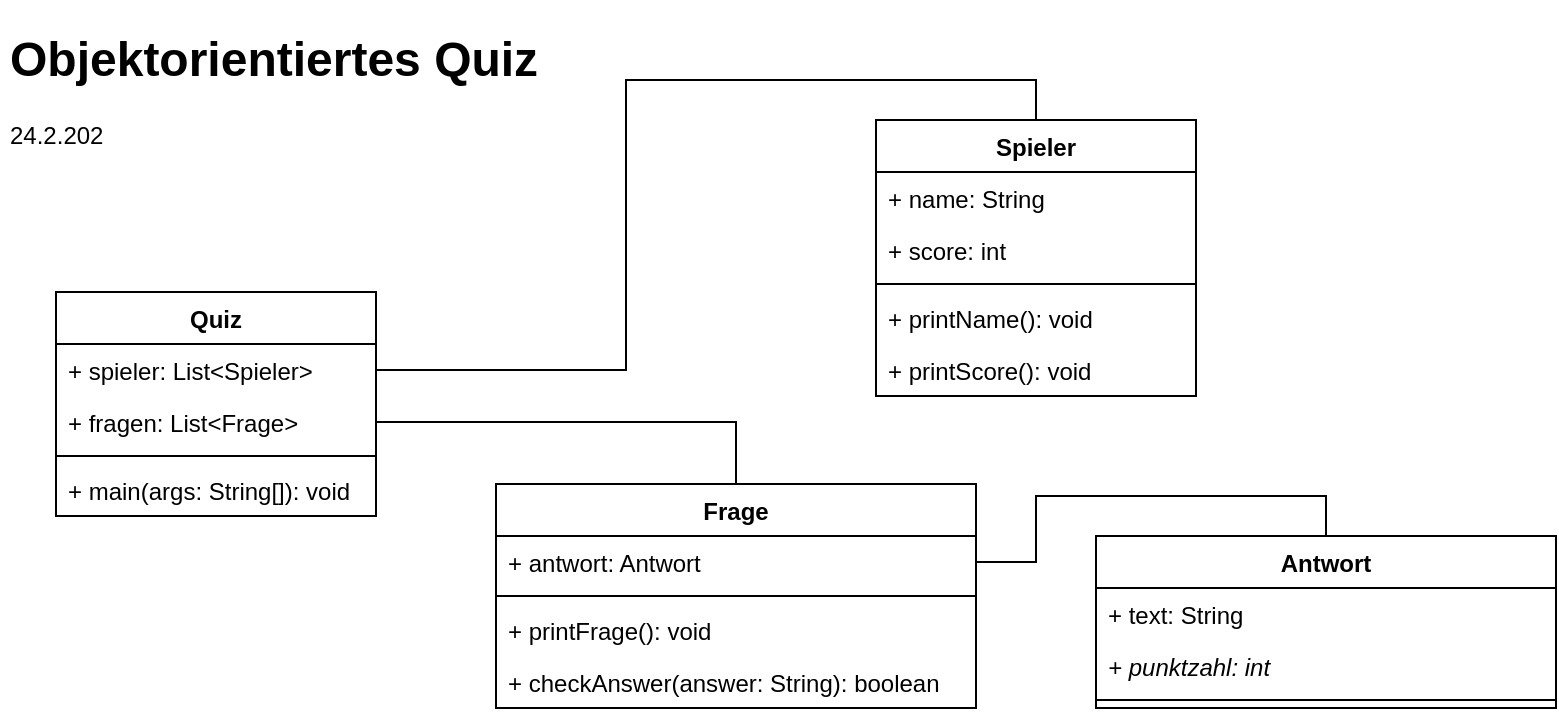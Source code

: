 <mxfile version="16.6.3" type="device"><diagram id="qDU_F9-p16hfuE4ONPc7" name="Page-1"><mxGraphModel dx="1292" dy="723" grid="1" gridSize="10" guides="1" tooltips="1" connect="1" arrows="1" fold="1" page="1" pageScale="1" pageWidth="827" pageHeight="1169" math="0" shadow="0"><root><mxCell id="0"/><mxCell id="1" parent="0"/><mxCell id="feisqE8JsXf1S-52FIBi-10" value="Spieler" style="swimlane;fontStyle=1;align=center;verticalAlign=top;childLayout=stackLayout;horizontal=1;startSize=26;horizontalStack=0;resizeParent=1;resizeParentMax=0;resizeLast=0;collapsible=1;marginBottom=0;" vertex="1" parent="1"><mxGeometry x="448" y="70" width="160" height="138" as="geometry"/></mxCell><mxCell id="feisqE8JsXf1S-52FIBi-11" value="+ name: String" style="text;strokeColor=none;fillColor=none;align=left;verticalAlign=top;spacingLeft=4;spacingRight=4;overflow=hidden;rotatable=0;points=[[0,0.5],[1,0.5]];portConstraint=eastwest;" vertex="1" parent="feisqE8JsXf1S-52FIBi-10"><mxGeometry y="26" width="160" height="26" as="geometry"/></mxCell><mxCell id="feisqE8JsXf1S-52FIBi-18" value="+ score: int" style="text;strokeColor=none;fillColor=none;align=left;verticalAlign=top;spacingLeft=4;spacingRight=4;overflow=hidden;rotatable=0;points=[[0,0.5],[1,0.5]];portConstraint=eastwest;" vertex="1" parent="feisqE8JsXf1S-52FIBi-10"><mxGeometry y="52" width="160" height="26" as="geometry"/></mxCell><mxCell id="feisqE8JsXf1S-52FIBi-12" value="" style="line;strokeWidth=1;fillColor=none;align=left;verticalAlign=middle;spacingTop=-1;spacingLeft=3;spacingRight=3;rotatable=0;labelPosition=right;points=[];portConstraint=eastwest;" vertex="1" parent="feisqE8JsXf1S-52FIBi-10"><mxGeometry y="78" width="160" height="8" as="geometry"/></mxCell><mxCell id="feisqE8JsXf1S-52FIBi-36" value="+ printName(): void" style="text;strokeColor=none;fillColor=none;align=left;verticalAlign=top;spacingLeft=4;spacingRight=4;overflow=hidden;rotatable=0;points=[[0,0.5],[1,0.5]];portConstraint=eastwest;" vertex="1" parent="feisqE8JsXf1S-52FIBi-10"><mxGeometry y="86" width="160" height="26" as="geometry"/></mxCell><mxCell id="feisqE8JsXf1S-52FIBi-13" value="+ printScore(): void" style="text;strokeColor=none;fillColor=none;align=left;verticalAlign=top;spacingLeft=4;spacingRight=4;overflow=hidden;rotatable=0;points=[[0,0.5],[1,0.5]];portConstraint=eastwest;" vertex="1" parent="feisqE8JsXf1S-52FIBi-10"><mxGeometry y="112" width="160" height="26" as="geometry"/></mxCell><mxCell id="feisqE8JsXf1S-52FIBi-41" style="edgeStyle=orthogonalEdgeStyle;rounded=0;orthogonalLoop=1;jettySize=auto;html=1;exitX=0.5;exitY=0;exitDx=0;exitDy=0;entryX=1;entryY=0.5;entryDx=0;entryDy=0;endArrow=none;endFill=0;" edge="1" parent="1" source="feisqE8JsXf1S-52FIBi-14" target="feisqE8JsXf1S-52FIBi-40"><mxGeometry relative="1" as="geometry"/></mxCell><mxCell id="feisqE8JsXf1S-52FIBi-14" value="Frage" style="swimlane;fontStyle=1;align=center;verticalAlign=top;childLayout=stackLayout;horizontal=1;startSize=26;horizontalStack=0;resizeParent=1;resizeParentMax=0;resizeLast=0;collapsible=1;marginBottom=0;" vertex="1" parent="1"><mxGeometry x="258" y="252" width="240" height="112" as="geometry"/></mxCell><mxCell id="feisqE8JsXf1S-52FIBi-15" value="+ antwort: Antwort" style="text;strokeColor=none;fillColor=none;align=left;verticalAlign=top;spacingLeft=4;spacingRight=4;overflow=hidden;rotatable=0;points=[[0,0.5],[1,0.5]];portConstraint=eastwest;" vertex="1" parent="feisqE8JsXf1S-52FIBi-14"><mxGeometry y="26" width="240" height="26" as="geometry"/></mxCell><mxCell id="feisqE8JsXf1S-52FIBi-16" value="" style="line;strokeWidth=1;fillColor=none;align=left;verticalAlign=middle;spacingTop=-1;spacingLeft=3;spacingRight=3;rotatable=0;labelPosition=right;points=[];portConstraint=eastwest;" vertex="1" parent="feisqE8JsXf1S-52FIBi-14"><mxGeometry y="52" width="240" height="8" as="geometry"/></mxCell><mxCell id="feisqE8JsXf1S-52FIBi-17" value="+ printFrage(): void" style="text;strokeColor=none;fillColor=none;align=left;verticalAlign=top;spacingLeft=4;spacingRight=4;overflow=hidden;rotatable=0;points=[[0,0.5],[1,0.5]];portConstraint=eastwest;" vertex="1" parent="feisqE8JsXf1S-52FIBi-14"><mxGeometry y="60" width="240" height="26" as="geometry"/></mxCell><mxCell id="feisqE8JsXf1S-52FIBi-37" value="+ checkAnswer(answer: String): boolean" style="text;strokeColor=none;fillColor=none;align=left;verticalAlign=top;spacingLeft=4;spacingRight=4;overflow=hidden;rotatable=0;points=[[0,0.5],[1,0.5]];portConstraint=eastwest;" vertex="1" parent="feisqE8JsXf1S-52FIBi-14"><mxGeometry y="86" width="240" height="26" as="geometry"/></mxCell><mxCell id="feisqE8JsXf1S-52FIBi-19" value="Quiz" style="swimlane;fontStyle=1;align=center;verticalAlign=top;childLayout=stackLayout;horizontal=1;startSize=26;horizontalStack=0;resizeParent=1;resizeParentMax=0;resizeLast=0;collapsible=1;marginBottom=0;" vertex="1" parent="1"><mxGeometry x="38" y="156" width="160" height="112" as="geometry"/></mxCell><mxCell id="feisqE8JsXf1S-52FIBi-20" value="+ spieler: List&lt;Spieler&gt;" style="text;strokeColor=none;fillColor=none;align=left;verticalAlign=top;spacingLeft=4;spacingRight=4;overflow=hidden;rotatable=0;points=[[0,0.5],[1,0.5]];portConstraint=eastwest;" vertex="1" parent="feisqE8JsXf1S-52FIBi-19"><mxGeometry y="26" width="160" height="26" as="geometry"/></mxCell><mxCell id="feisqE8JsXf1S-52FIBi-40" value="+ fragen: List&lt;Frage&gt;" style="text;strokeColor=none;fillColor=none;align=left;verticalAlign=top;spacingLeft=4;spacingRight=4;overflow=hidden;rotatable=0;points=[[0,0.5],[1,0.5]];portConstraint=eastwest;" vertex="1" parent="feisqE8JsXf1S-52FIBi-19"><mxGeometry y="52" width="160" height="26" as="geometry"/></mxCell><mxCell id="feisqE8JsXf1S-52FIBi-21" value="" style="line;strokeWidth=1;fillColor=none;align=left;verticalAlign=middle;spacingTop=-1;spacingLeft=3;spacingRight=3;rotatable=0;labelPosition=right;points=[];portConstraint=eastwest;" vertex="1" parent="feisqE8JsXf1S-52FIBi-19"><mxGeometry y="78" width="160" height="8" as="geometry"/></mxCell><mxCell id="feisqE8JsXf1S-52FIBi-22" value="+ main(args: String[]): void" style="text;strokeColor=none;fillColor=none;align=left;verticalAlign=top;spacingLeft=4;spacingRight=4;overflow=hidden;rotatable=0;points=[[0,0.5],[1,0.5]];portConstraint=eastwest;" vertex="1" parent="feisqE8JsXf1S-52FIBi-19"><mxGeometry y="86" width="160" height="26" as="geometry"/></mxCell><mxCell id="feisqE8JsXf1S-52FIBi-23" value="Antwort" style="swimlane;fontStyle=1;align=center;verticalAlign=top;childLayout=stackLayout;horizontal=1;startSize=26;horizontalStack=0;resizeParent=1;resizeParentMax=0;resizeLast=0;collapsible=1;marginBottom=0;" vertex="1" parent="1"><mxGeometry x="558" y="278" width="230" height="86" as="geometry"/></mxCell><mxCell id="feisqE8JsXf1S-52FIBi-24" value="+ text: String" style="text;strokeColor=none;fillColor=none;align=left;verticalAlign=top;spacingLeft=4;spacingRight=4;overflow=hidden;rotatable=0;points=[[0,0.5],[1,0.5]];portConstraint=eastwest;" vertex="1" parent="feisqE8JsXf1S-52FIBi-23"><mxGeometry y="26" width="230" height="26" as="geometry"/></mxCell><mxCell id="feisqE8JsXf1S-52FIBi-27" value="+ punktzahl: int" style="text;strokeColor=none;fillColor=none;align=left;verticalAlign=top;spacingLeft=4;spacingRight=4;overflow=hidden;rotatable=0;points=[[0,0.5],[1,0.5]];portConstraint=eastwest;fontStyle=2" vertex="1" parent="feisqE8JsXf1S-52FIBi-23"><mxGeometry y="52" width="230" height="26" as="geometry"/></mxCell><mxCell id="feisqE8JsXf1S-52FIBi-25" value="" style="line;strokeWidth=1;fillColor=none;align=left;verticalAlign=middle;spacingTop=-1;spacingLeft=3;spacingRight=3;rotatable=0;labelPosition=right;points=[];portConstraint=eastwest;" vertex="1" parent="feisqE8JsXf1S-52FIBi-23"><mxGeometry y="78" width="230" height="8" as="geometry"/></mxCell><mxCell id="feisqE8JsXf1S-52FIBi-34" style="edgeStyle=orthogonalEdgeStyle;rounded=0;orthogonalLoop=1;jettySize=auto;html=1;exitX=1;exitY=0.5;exitDx=0;exitDy=0;entryX=0.5;entryY=0;entryDx=0;entryDy=0;endArrow=none;endFill=0;" edge="1" parent="1" source="feisqE8JsXf1S-52FIBi-15" target="feisqE8JsXf1S-52FIBi-23"><mxGeometry relative="1" as="geometry"/></mxCell><mxCell id="feisqE8JsXf1S-52FIBi-39" style="edgeStyle=orthogonalEdgeStyle;rounded=0;orthogonalLoop=1;jettySize=auto;html=1;exitX=1;exitY=0.5;exitDx=0;exitDy=0;entryX=0.5;entryY=0;entryDx=0;entryDy=0;endArrow=none;endFill=0;" edge="1" parent="1" source="feisqE8JsXf1S-52FIBi-20" target="feisqE8JsXf1S-52FIBi-10"><mxGeometry relative="1" as="geometry"/></mxCell><mxCell id="feisqE8JsXf1S-52FIBi-43" value="&lt;h1&gt;Objektorientiertes Quiz&lt;/h1&gt;&lt;div&gt;24.2.202&lt;/div&gt;" style="text;html=1;strokeColor=none;fillColor=none;spacing=5;spacingTop=-20;whiteSpace=wrap;overflow=hidden;rounded=0;" vertex="1" parent="1"><mxGeometry x="10" y="20" width="290" height="70" as="geometry"/></mxCell></root></mxGraphModel></diagram></mxfile>